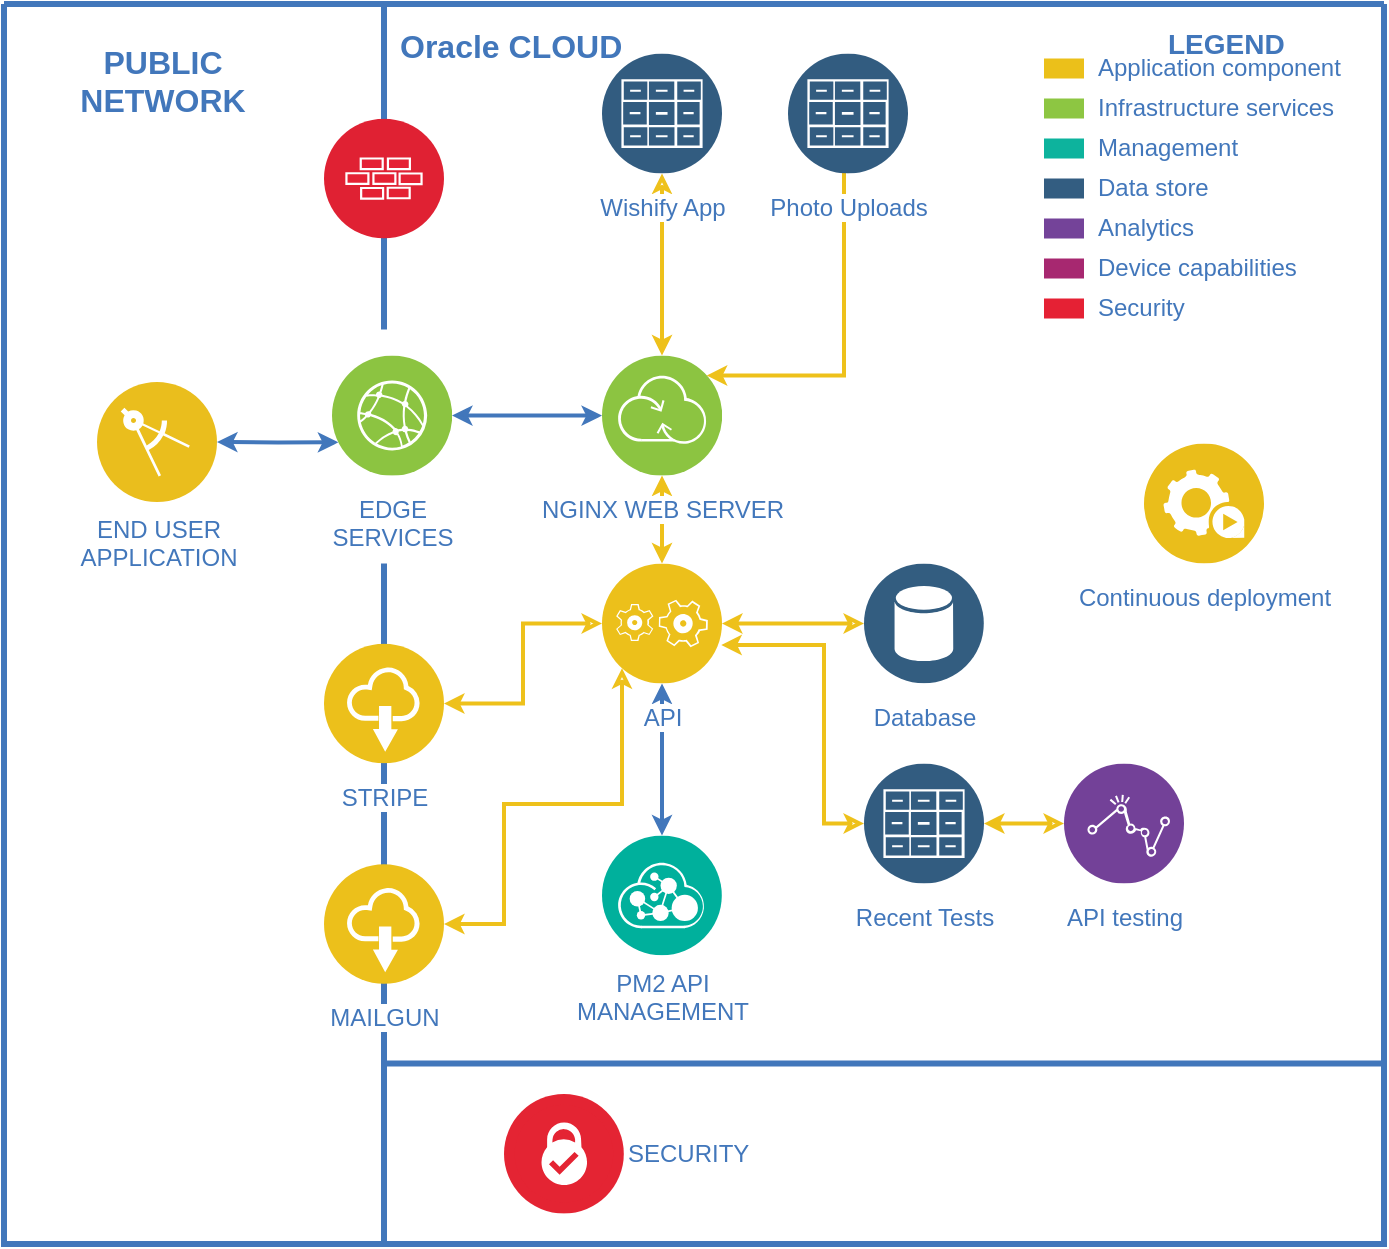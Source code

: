 <mxfile version="26.2.13">
  <diagram id="2f404044-711c-603c-8f00-f6bb4c023d3c" name="Page-1">
    <mxGraphModel dx="1667" dy="743" grid="1" gridSize="10" guides="1" tooltips="1" connect="1" arrows="1" fold="1" page="1" pageScale="1" pageWidth="827" pageHeight="1169" background="none" math="0" shadow="0">
      <root>
        <mxCell id="0" />
        <mxCell id="1" parent="0" />
        <mxCell id="63" value="" style="swimlane;shadow=0;strokeColor=#4277BB;fillColor=#ffffff;fontColor=#4277BB;align=right;startSize=0;collapsible=0;strokeWidth=3;" parent="1" vertex="1">
          <mxGeometry x="50" y="20" width="690" height="620" as="geometry" />
        </mxCell>
        <mxCell id="bvLhNwato9O84c9rAopM-464" style="edgeStyle=orthogonalEdgeStyle;rounded=0;html=1;labelBackgroundColor=#ffffff;startArrow=classic;startFill=0;startSize=4;endArrow=classic;endFill=1;endSize=4;jettySize=auto;orthogonalLoop=1;strokeColor=#EEC11B;strokeWidth=2;fontSize=12;fontColor=#4277BB;entryX=0.5;entryY=0;entryDx=0;entryDy=0;" edge="1" parent="63" target="298">
          <mxGeometry relative="1" as="geometry">
            <Array as="points">
              <mxPoint x="329" y="239.75" />
              <mxPoint x="329" y="239.75" />
            </Array>
            <mxPoint x="329" y="235.75" as="sourcePoint" />
            <mxPoint x="400" y="320.75" as="targetPoint" />
          </mxGeometry>
        </mxCell>
        <mxCell id="bvLhNwato9O84c9rAopM-448" style="edgeStyle=orthogonalEdgeStyle;rounded=0;html=1;labelBackgroundColor=#ffffff;startArrow=classic;startFill=1;startSize=4;endArrow=classic;endFill=1;endSize=4;jettySize=auto;orthogonalLoop=1;strokeColor=#4277BB;strokeWidth=2;fontSize=12;fontColor=#4277BB;exitX=0.5;exitY=1;exitDx=0;exitDy=0;entryX=0.5;entryY=0;entryDx=0;entryDy=0;" edge="1" parent="63" source="298" target="296">
          <mxGeometry relative="1" as="geometry">
            <Array as="points">
              <mxPoint x="329" y="359.75" />
              <mxPoint x="329" y="359.75" />
            </Array>
            <mxPoint x="559" y="232.75" as="sourcePoint" />
            <mxPoint x="697" y="98.75" as="targetPoint" />
          </mxGeometry>
        </mxCell>
        <mxCell id="242" style="edgeStyle=elbowEdgeStyle;rounded=0;elbow=vertical;html=1;exitX=0;exitY=0.5;entryX=0;entryY=0.5;labelBackgroundColor=#ffffff;startArrow=classic;startFill=1;startSize=4;endArrow=none;endFill=0;endSize=4;jettySize=auto;orthogonalLoop=1;strokeColor=#4277BB;strokeWidth=2;fontSize=12;fontColor=#4277BB;" parent="63" edge="1">
          <mxGeometry relative="1" as="geometry">
            <mxPoint x="603.429" y="87.25" as="sourcePoint" />
            <mxPoint x="603.429" y="87.25" as="targetPoint" />
          </mxGeometry>
        </mxCell>
        <mxCell id="324" style="edgeStyle=orthogonalEdgeStyle;rounded=0;html=1;labelBackgroundColor=#ffffff;startArrow=classic;startFill=1;startSize=4;endArrow=classic;endFill=1;endSize=4;jettySize=auto;orthogonalLoop=1;strokeColor=#4277BB;strokeWidth=2;fontSize=12;fontColor=#4277BB;" parent="63" source="292" target="291" edge="1">
          <mxGeometry relative="1" as="geometry">
            <Array as="points">
              <mxPoint x="264" y="205.75" />
            </Array>
          </mxGeometry>
        </mxCell>
        <mxCell id="109" value="Application component" style="rounded=0;html=1;shadow=0;labelBackgroundColor=none;strokeColor=none;strokeWidth=2;fillColor=#EBC01A;gradientColor=none;fontSize=12;fontColor=#4277BB;align=left;labelPosition=right;verticalLabelPosition=middle;verticalAlign=middle;spacingLeft=5;" parent="63" vertex="1">
          <mxGeometry x="520" y="27.25" width="20" height="10" as="geometry" />
        </mxCell>
        <mxCell id="110" value="Infrastructure services" style="rounded=0;html=1;shadow=0;labelBackgroundColor=none;strokeColor=none;strokeWidth=2;fillColor=#8DC642;gradientColor=none;fontSize=12;fontColor=#4277BB;align=left;labelPosition=right;verticalLabelPosition=middle;verticalAlign=middle;spacingLeft=5;" parent="63" vertex="1">
          <mxGeometry x="520" y="47.25" width="20" height="10" as="geometry" />
        </mxCell>
        <mxCell id="111" value="Management" style="rounded=0;html=1;shadow=0;labelBackgroundColor=none;strokeColor=none;strokeWidth=2;fillColor=#0DB39D;gradientColor=none;fontSize=12;fontColor=#4277BB;align=left;labelPosition=right;verticalLabelPosition=middle;verticalAlign=middle;spacingLeft=5;" parent="63" vertex="1">
          <mxGeometry x="520" y="67.25" width="20" height="10" as="geometry" />
        </mxCell>
        <mxCell id="112" value="Data store" style="rounded=0;html=1;shadow=0;labelBackgroundColor=none;strokeColor=none;strokeWidth=2;fillColor=#335D81;gradientColor=none;fontSize=12;fontColor=#4277BB;align=left;labelPosition=right;verticalLabelPosition=middle;verticalAlign=middle;spacingLeft=5;" parent="63" vertex="1">
          <mxGeometry x="520" y="87.25" width="20" height="10" as="geometry" />
        </mxCell>
        <mxCell id="113" value="Analytics" style="rounded=0;html=1;shadow=0;labelBackgroundColor=none;strokeColor=none;strokeWidth=2;fillColor=#744399;gradientColor=none;fontSize=12;fontColor=#4277BB;align=left;labelPosition=right;verticalLabelPosition=middle;verticalAlign=middle;spacingLeft=5;" parent="63" vertex="1">
          <mxGeometry x="520" y="107.25" width="20" height="10" as="geometry" />
        </mxCell>
        <mxCell id="114" value="Device capabilities" style="rounded=0;html=1;shadow=0;labelBackgroundColor=none;strokeColor=none;strokeWidth=2;fillColor=#A72870;gradientColor=none;fontSize=12;fontColor=#4277BB;align=left;labelPosition=right;verticalLabelPosition=middle;verticalAlign=middle;spacingLeft=5;" parent="63" vertex="1">
          <mxGeometry x="520" y="127.25" width="20" height="10" as="geometry" />
        </mxCell>
        <mxCell id="115" value="Security" style="rounded=0;html=1;shadow=0;labelBackgroundColor=none;strokeColor=none;strokeWidth=2;fillColor=#E52134;gradientColor=none;fontSize=12;fontColor=#4277BB;align=left;labelPosition=right;verticalLabelPosition=middle;verticalAlign=middle;spacingLeft=5;" parent="63" vertex="1">
          <mxGeometry x="520" y="147.25" width="20" height="10" as="geometry" />
        </mxCell>
        <mxCell id="117" value="LEGEND" style="text;html=1;align=left;verticalAlign=middle;fontColor=#4277BB;shadow=0;dashed=0;strokeColor=none;fillColor=none;labelBackgroundColor=none;fontStyle=1;fontSize=14;spacingLeft=0;" parent="63" vertex="1">
          <mxGeometry x="580" y="10" width="70" height="19.5" as="geometry" />
        </mxCell>
        <mxCell id="291" value="EDGE&lt;div&gt;SERVICES&lt;/div&gt;" style="aspect=fixed;perimeter=ellipsePerimeter;html=1;align=center;shadow=0;dashed=0;image;image=img/lib/ibm/infrastructure/edge_services.svg;labelBackgroundColor=#ffffff;strokeColor=#666666;strokeWidth=2;fillColor=#C2952D;gradientColor=none;fontSize=12;fontColor=#4277BB;spacingTop=3;" parent="63" vertex="1">
          <mxGeometry x="164" y="175.75" width="60" height="60" as="geometry" />
        </mxCell>
        <mxCell id="292" value="NGINX WEB SERVER" style="aspect=fixed;perimeter=ellipsePerimeter;html=1;align=center;shadow=0;dashed=0;image;image=img/lib/ibm/infrastructure/transformation_connectivity.svg;labelBackgroundColor=#ffffff;strokeColor=#666666;strokeWidth=2;fillColor=#C2952D;gradientColor=none;fontSize=12;fontColor=#4277BB;spacingTop=3;" parent="63" vertex="1">
          <mxGeometry x="299" y="175.75" width="60" height="60" as="geometry" />
        </mxCell>
        <mxCell id="293" value="END USER&lt;div&gt;APPLICATION&lt;/div&gt;" style="aspect=fixed;perimeter=ellipsePerimeter;html=1;align=center;shadow=0;dashed=0;image;image=img/lib/ibm/applications/enterprise_applications.svg;labelBackgroundColor=#ffffff;strokeColor=#666666;strokeWidth=2;fillColor=#C2952D;gradientColor=none;fontSize=12;fontColor=#4277BB;" parent="63" vertex="1">
          <mxGeometry x="46.5" y="189" width="60" height="60" as="geometry" />
        </mxCell>
        <mxCell id="296" value="PM2 API&lt;div&gt;MANAG&lt;span style=&quot;background-color: light-dark(rgb(255, 255, 255), rgb(18, 18, 18)); color: light-dark(rgb(66, 119, 187), rgb(101, 146, 205));&quot;&gt;EMENT&lt;/span&gt;&lt;/div&gt;" style="aspect=fixed;perimeter=ellipsePerimeter;html=1;align=center;shadow=0;dashed=0;image;image=img/lib/ibm/management/api_management.svg;labelBackgroundColor=#ffffff;strokeColor=#666666;strokeWidth=2;fillColor=#C2952D;gradientColor=none;fontSize=12;fontColor=#4277BB;" parent="63" vertex="1">
          <mxGeometry x="299" y="415.75" width="60" height="60" as="geometry" />
        </mxCell>
        <mxCell id="298" value="API" style="aspect=fixed;perimeter=ellipsePerimeter;html=1;align=center;shadow=0;dashed=0;image;image=img/lib/ibm/applications/application_logic.svg;labelBackgroundColor=#ffffff;strokeColor=#666666;strokeWidth=2;fillColor=#C2952D;gradientColor=none;fontSize=12;fontColor=#4277BB;spacingTop=3;" parent="63" vertex="1">
          <mxGeometry x="299" y="279.75" width="60" height="60" as="geometry" />
        </mxCell>
        <mxCell id="300" value="API testing" style="aspect=fixed;perimeter=ellipsePerimeter;html=1;align=center;shadow=0;dashed=0;image;image=img/lib/ibm/analytics/analytics.svg;labelBackgroundColor=#ffffff;strokeColor=#666666;strokeWidth=2;fillColor=#C2952D;gradientColor=none;fontSize=12;fontColor=#4277BB;spacingTop=3;" parent="63" vertex="1">
          <mxGeometry x="530" y="379.75" width="60" height="60" as="geometry" />
        </mxCell>
        <mxCell id="302" value="Database" style="aspect=fixed;perimeter=ellipsePerimeter;html=1;align=center;shadow=0;dashed=0;image;image=img/lib/ibm/data/data_services.svg;labelBackgroundColor=#ffffff;strokeColor=#666666;strokeWidth=2;fillColor=#C2952D;gradientColor=none;fontSize=12;fontColor=#4277BB;spacingTop=3;" parent="63" vertex="1">
          <mxGeometry x="430" y="279.75" width="60" height="60" as="geometry" />
        </mxCell>
        <mxCell id="321" value="" style="line;strokeWidth=3;direction=south;html=1;shadow=0;labelBackgroundColor=none;fillColor=none;gradientColor=none;fontSize=12;fontColor=#4277BB;align=right;strokeColor=#4277BB;" parent="63" vertex="1">
          <mxGeometry x="185" width="10" height="162.75" as="geometry" />
        </mxCell>
        <mxCell id="343" value="" style="line;strokeWidth=3;direction=south;html=1;shadow=0;labelBackgroundColor=none;fillColor=none;gradientColor=none;fontSize=12;fontColor=#4277BB;align=right;strokeColor=#4277BB;" parent="63" vertex="1">
          <mxGeometry x="189" y="279.75" width="2" height="250.25" as="geometry" />
        </mxCell>
        <mxCell id="349" value="&lt;div&gt;PUBLIC&lt;/div&gt;&lt;div&gt;NETWORK&lt;/div&gt;" style="text;html=1;align=center;verticalAlign=top;fontColor=#4277BB;shadow=0;dashed=0;strokeColor=none;fillColor=none;labelBackgroundColor=none;fontStyle=1;fontSize=16;spacingLeft=5;" parent="63" vertex="1">
          <mxGeometry x="19.5" y="12.75" width="114" height="49" as="geometry" />
        </mxCell>
        <mxCell id="350" value="Oracle CLOUD" style="text;html=1;align=left;verticalAlign=top;fontColor=#4277BB;shadow=0;dashed=0;strokeColor=none;fillColor=none;labelBackgroundColor=none;fontStyle=1;fontSize=16;spacingLeft=5;" parent="63" vertex="1">
          <mxGeometry x="191" y="4.75" width="133" height="20" as="geometry" />
        </mxCell>
        <mxCell id="351" value="" style="swimlane;shadow=0;strokeColor=#4277BB;fillColor=#ffffff;fontColor=#4277BB;align=right;startSize=0;collapsible=0;strokeWidth=3;" parent="63" vertex="1">
          <mxGeometry x="190" y="529.75" width="500" height="90.25" as="geometry" />
        </mxCell>
        <mxCell id="432" value="SECURITY" style="aspect=fixed;perimeter=ellipsePerimeter;html=1;align=left;shadow=0;dashed=0;image;image=img/lib/ibm/blockchain/certificate_authority.svg;labelBackgroundColor=#ffffff;strokeColor=#666666;strokeWidth=3;fillColor=#C2952D;gradientColor=none;fontSize=12;fontColor=#4277BB;labelPosition=right;verticalLabelPosition=middle;verticalAlign=middle;" parent="351" vertex="1">
          <mxGeometry x="60" y="15.13" width="60" height="60" as="geometry" />
        </mxCell>
        <mxCell id="bvLhNwato9O84c9rAopM-439" value="Recent Tests" style="image;aspect=fixed;perimeter=ellipsePerimeter;html=1;align=center;shadow=0;dashed=0;fontColor=#4277BB;labelBackgroundColor=default;fontSize=12;spacingTop=3;image=img/lib/ibm/data/file_repository.svg;" vertex="1" parent="63">
          <mxGeometry x="430" y="379.75" width="60" height="60" as="geometry" />
        </mxCell>
        <mxCell id="bvLhNwato9O84c9rAopM-450" style="edgeStyle=orthogonalEdgeStyle;rounded=0;html=1;labelBackgroundColor=#ffffff;startArrow=classic;startFill=0;startSize=4;endArrow=classic;endFill=1;endSize=4;jettySize=auto;orthogonalLoop=1;strokeColor=#EEC11B;strokeWidth=2;fontSize=12;fontColor=#4277BB;entryX=0.5;entryY=0;entryDx=0;entryDy=0;exitX=0.5;exitY=1;exitDx=0;exitDy=0;" edge="1" parent="63" source="bvLhNwato9O84c9rAopM-449" target="292">
          <mxGeometry relative="1" as="geometry">
            <Array as="points">
              <mxPoint x="329" y="129.75" />
              <mxPoint x="329" y="129.75" />
            </Array>
            <mxPoint x="339" y="33.75" as="sourcePoint" />
            <mxPoint x="532" y="-42.25" as="targetPoint" />
          </mxGeometry>
        </mxCell>
        <mxCell id="bvLhNwato9O84c9rAopM-449" value="Wishify App" style="image;aspect=fixed;perimeter=ellipsePerimeter;html=1;align=center;shadow=0;dashed=0;fontColor=#4277BB;labelBackgroundColor=default;fontSize=12;spacingTop=3;image=img/lib/ibm/data/file_repository.svg;" vertex="1" parent="63">
          <mxGeometry x="299" y="24.75" width="60" height="60" as="geometry" />
        </mxCell>
        <mxCell id="bvLhNwato9O84c9rAopM-458" style="edgeStyle=orthogonalEdgeStyle;rounded=0;html=1;labelBackgroundColor=#ffffff;startArrow=classic;startFill=0;startSize=4;endArrow=classic;endFill=1;endSize=4;jettySize=auto;orthogonalLoop=1;strokeColor=#EEC11B;strokeWidth=2;fontSize=12;fontColor=#4277BB;exitX=0.5;exitY=1;exitDx=0;exitDy=0;" edge="1" parent="63" source="bvLhNwato9O84c9rAopM-434" target="292">
          <mxGeometry relative="1" as="geometry">
            <Array as="points">
              <mxPoint x="422" y="74.75" />
              <mxPoint x="420" y="74.75" />
              <mxPoint x="420" y="185.75" />
            </Array>
            <mxPoint x="339" y="84.75" as="sourcePoint" />
            <mxPoint x="339" y="185.75" as="targetPoint" />
          </mxGeometry>
        </mxCell>
        <mxCell id="bvLhNwato9O84c9rAopM-434" value="Photo Uploads" style="image;aspect=fixed;perimeter=ellipsePerimeter;html=1;align=center;shadow=0;dashed=0;fontColor=#4277BB;labelBackgroundColor=default;fontSize=12;spacingTop=3;image=img/lib/ibm/data/file_repository.svg;" vertex="1" parent="63">
          <mxGeometry x="392" y="24.75" width="60" height="60" as="geometry" />
        </mxCell>
        <mxCell id="bvLhNwato9O84c9rAopM-467" value="" style="image;aspect=fixed;perimeter=ellipsePerimeter;html=1;align=center;shadow=0;dashed=0;fontColor=#4277BB;labelBackgroundColor=default;fontSize=12;spacingTop=3;image=img/lib/ibm/security/firewall.svg;" vertex="1" parent="63">
          <mxGeometry x="160" y="57.25" width="60" height="60" as="geometry" />
        </mxCell>
        <mxCell id="bvLhNwato9O84c9rAopM-469" style="edgeStyle=orthogonalEdgeStyle;rounded=0;html=1;labelBackgroundColor=#ffffff;startArrow=classic;startFill=0;startSize=4;endArrow=classic;endFill=1;endSize=4;jettySize=auto;orthogonalLoop=1;strokeColor=#EEC11B;strokeWidth=2;fontSize=12;fontColor=#4277BB;entryX=1;entryY=0.5;entryDx=0;entryDy=0;" edge="1" parent="63" source="302" target="298">
          <mxGeometry relative="1" as="geometry">
            <Array as="points" />
            <mxPoint x="450.6" y="289.75" as="sourcePoint" />
            <mxPoint x="369" y="209.87" as="targetPoint" />
          </mxGeometry>
        </mxCell>
        <mxCell id="bvLhNwato9O84c9rAopM-471" style="edgeStyle=orthogonalEdgeStyle;rounded=0;html=1;labelBackgroundColor=#ffffff;startArrow=classic;startFill=0;startSize=4;endArrow=classic;endFill=1;endSize=4;jettySize=auto;orthogonalLoop=1;strokeColor=#EEC11B;strokeWidth=2;fontSize=12;fontColor=#4277BB;entryX=0.994;entryY=0.679;entryDx=0;entryDy=0;exitX=0;exitY=0.5;exitDx=0;exitDy=0;entryPerimeter=0;" edge="1" parent="63" source="bvLhNwato9O84c9rAopM-439" target="298">
          <mxGeometry relative="1" as="geometry">
            <Array as="points">
              <mxPoint x="410" y="409.25" />
              <mxPoint x="410" y="320.25" />
            </Array>
            <mxPoint x="440" y="320.25" as="sourcePoint" />
            <mxPoint x="369" y="320.25" as="targetPoint" />
          </mxGeometry>
        </mxCell>
        <mxCell id="bvLhNwato9O84c9rAopM-474" style="edgeStyle=orthogonalEdgeStyle;rounded=0;html=1;labelBackgroundColor=#ffffff;startArrow=classic;startFill=0;startSize=4;endArrow=classic;endFill=1;endSize=4;jettySize=auto;orthogonalLoop=1;strokeColor=#EEC11B;strokeWidth=2;fontSize=12;fontColor=#4277BB;entryX=1;entryY=0.5;entryDx=0;entryDy=0;exitX=0;exitY=0.5;exitDx=0;exitDy=0;" edge="1" parent="63" source="300" target="bvLhNwato9O84c9rAopM-439">
          <mxGeometry relative="1" as="geometry">
            <Array as="points" />
            <mxPoint x="440" y="320.25" as="sourcePoint" />
            <mxPoint x="369" y="320.25" as="targetPoint" />
          </mxGeometry>
        </mxCell>
        <mxCell id="bvLhNwato9O84c9rAopM-477" style="edgeStyle=orthogonalEdgeStyle;rounded=0;html=1;labelBackgroundColor=#ffffff;startArrow=classic;startFill=1;startSize=4;endArrow=classic;endFill=1;endSize=4;jettySize=auto;orthogonalLoop=1;strokeColor=#4277BB;strokeWidth=2;fontSize=12;fontColor=#4277BB;entryX=1;entryY=0.5;entryDx=0;entryDy=0;exitX=0;exitY=0.75;exitDx=0;exitDy=0;" edge="1" parent="63" source="291" target="293">
          <mxGeometry relative="1" as="geometry">
            <Array as="points">
              <mxPoint x="137" y="219" />
            </Array>
            <mxPoint x="165" y="218.75" as="sourcePoint" />
            <mxPoint x="99" y="169.25" as="targetPoint" />
          </mxGeometry>
        </mxCell>
        <mxCell id="bvLhNwato9O84c9rAopM-478" value="Continuous deployment" style="image;aspect=fixed;perimeter=ellipsePerimeter;html=1;align=center;shadow=0;dashed=0;fontColor=#4277BB;labelBackgroundColor=default;fontSize=12;spacingTop=3;image=img/lib/ibm/applications/automation_tools.svg;" vertex="1" parent="63">
          <mxGeometry x="570" y="219.75" width="60" height="60" as="geometry" />
        </mxCell>
        <mxCell id="bvLhNwato9O84c9rAopM-479" value="STRIPE" style="image;aspect=fixed;perimeter=ellipsePerimeter;html=1;align=center;shadow=0;dashed=0;fontColor=#4277BB;labelBackgroundColor=default;fontSize=12;spacingTop=3;image=img/lib/ibm/applications/saas_applications.svg;" vertex="1" parent="63">
          <mxGeometry x="160" y="319.75" width="60" height="60" as="geometry" />
        </mxCell>
        <mxCell id="bvLhNwato9O84c9rAopM-480" value="MAILGUN" style="image;aspect=fixed;perimeter=ellipsePerimeter;html=1;align=center;shadow=0;dashed=0;fontColor=#4277BB;labelBackgroundColor=default;fontSize=12;spacingTop=3;image=img/lib/ibm/applications/saas_applications.svg;" vertex="1" parent="63">
          <mxGeometry x="160" y="430" width="60" height="60" as="geometry" />
        </mxCell>
        <mxCell id="bvLhNwato9O84c9rAopM-481" style="edgeStyle=orthogonalEdgeStyle;rounded=0;html=1;labelBackgroundColor=#ffffff;startArrow=classic;startFill=0;startSize=4;endArrow=classic;endFill=1;endSize=4;jettySize=auto;orthogonalLoop=1;strokeColor=#EEC11B;strokeWidth=2;fontSize=12;fontColor=#4277BB;entryX=1;entryY=0.5;entryDx=0;entryDy=0;exitX=0;exitY=0.5;exitDx=0;exitDy=0;" edge="1" parent="63" source="298" target="bvLhNwato9O84c9rAopM-479">
          <mxGeometry relative="1" as="geometry">
            <Array as="points" />
            <mxPoint x="295" y="309.35" as="sourcePoint" />
            <mxPoint x="224" y="309.35" as="targetPoint" />
          </mxGeometry>
        </mxCell>
        <mxCell id="bvLhNwato9O84c9rAopM-482" style="edgeStyle=orthogonalEdgeStyle;rounded=0;html=1;labelBackgroundColor=#ffffff;startArrow=classic;startFill=0;startSize=4;endArrow=classic;endFill=1;endSize=4;jettySize=auto;orthogonalLoop=1;strokeColor=#EEC11B;strokeWidth=2;fontSize=12;fontColor=#4277BB;entryX=1;entryY=0.5;entryDx=0;entryDy=0;" edge="1" parent="63" source="298" target="bvLhNwato9O84c9rAopM-480">
          <mxGeometry relative="1" as="geometry">
            <Array as="points">
              <mxPoint x="309" y="400" />
              <mxPoint x="250" y="400" />
              <mxPoint x="250" y="460" />
            </Array>
            <mxPoint x="309" y="340" as="sourcePoint" />
            <mxPoint x="230" y="360" as="targetPoint" />
          </mxGeometry>
        </mxCell>
      </root>
    </mxGraphModel>
  </diagram>
</mxfile>
